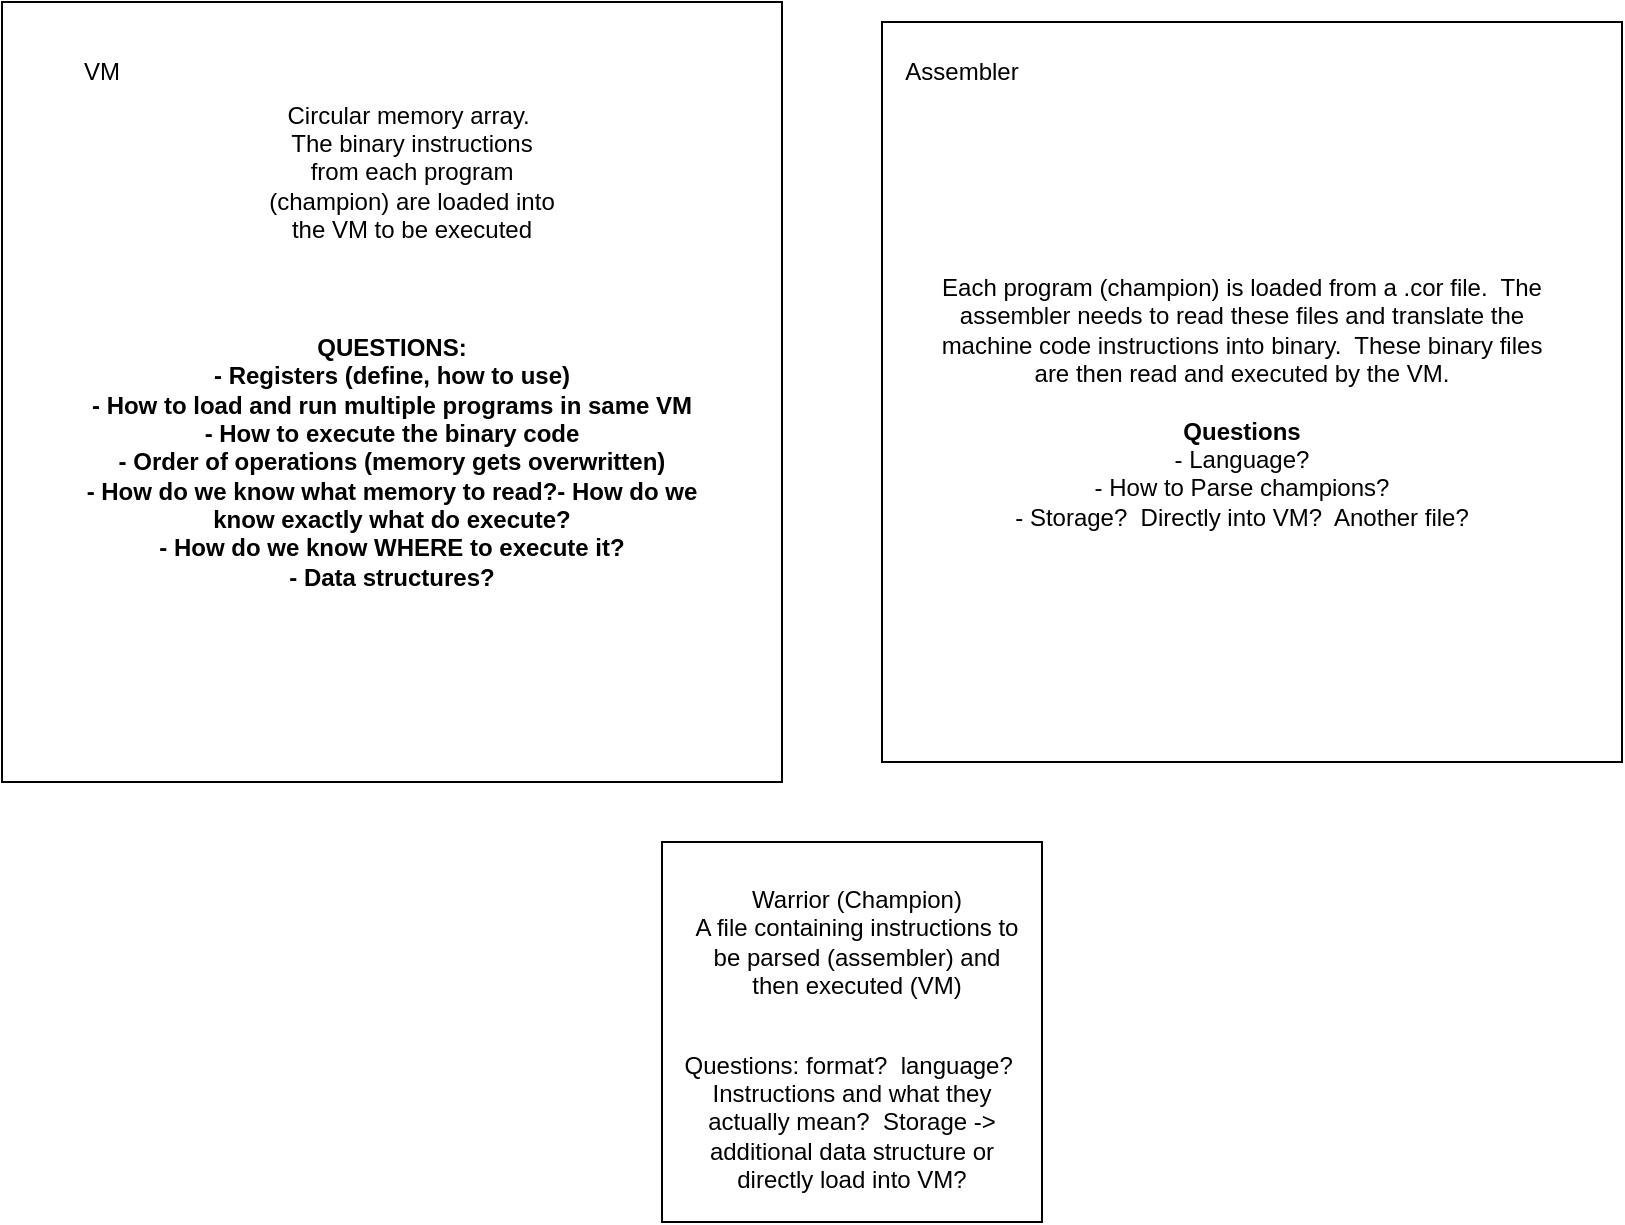 <mxfile version="23.1.6" type="github">
  <diagram name="Page-1" id="EovrdektjfxC4TGX15qM">
    <mxGraphModel dx="1002" dy="637" grid="1" gridSize="10" guides="1" tooltips="1" connect="1" arrows="1" fold="1" page="1" pageScale="1" pageWidth="850" pageHeight="1100" math="0" shadow="0">
      <root>
        <mxCell id="0" />
        <mxCell id="1" parent="0" />
        <mxCell id="x-68b9pd7ZiG6m4a_QSg-1" value="" style="whiteSpace=wrap;html=1;aspect=fixed;" vertex="1" parent="1">
          <mxGeometry x="20" y="30" width="390" height="390" as="geometry" />
        </mxCell>
        <mxCell id="x-68b9pd7ZiG6m4a_QSg-2" value="VM" style="text;strokeColor=none;align=center;fillColor=none;html=1;verticalAlign=middle;whiteSpace=wrap;rounded=0;" vertex="1" parent="1">
          <mxGeometry x="40" y="50" width="60" height="30" as="geometry" />
        </mxCell>
        <mxCell id="x-68b9pd7ZiG6m4a_QSg-3" value="Circular memory array.&amp;nbsp; The binary instructions from each program (champion) are loaded into the VM to be executed" style="text;strokeColor=none;align=center;fillColor=none;html=1;verticalAlign=middle;whiteSpace=wrap;rounded=0;" vertex="1" parent="1">
          <mxGeometry x="150" y="70" width="150" height="90" as="geometry" />
        </mxCell>
        <mxCell id="x-68b9pd7ZiG6m4a_QSg-5" value="&lt;b&gt;QUESTIONS:&lt;br&gt;- Registers (define, how to use)&lt;br&gt;- How to load and run multiple programs in same VM&lt;br&gt;- How to execute the binary code&lt;br&gt;- Order of operations (memory gets overwritten)&lt;br&gt;- How do we know what memory to read?- How do we know exactly what do execute?&lt;br&gt;- How do we know WHERE to execute it?&lt;br&gt;- Data structures?&lt;br&gt;&lt;/b&gt;" style="text;strokeColor=none;align=center;fillColor=none;html=1;verticalAlign=middle;whiteSpace=wrap;rounded=0;" vertex="1" parent="1">
          <mxGeometry x="60" y="160" width="310" height="200" as="geometry" />
        </mxCell>
        <mxCell id="x-68b9pd7ZiG6m4a_QSg-6" value="" style="whiteSpace=wrap;html=1;aspect=fixed;" vertex="1" parent="1">
          <mxGeometry x="460" y="40" width="370" height="370" as="geometry" />
        </mxCell>
        <mxCell id="x-68b9pd7ZiG6m4a_QSg-7" value="Assembler" style="text;strokeColor=none;align=center;fillColor=none;html=1;verticalAlign=middle;whiteSpace=wrap;rounded=0;" vertex="1" parent="1">
          <mxGeometry x="470" y="50" width="60" height="30" as="geometry" />
        </mxCell>
        <mxCell id="x-68b9pd7ZiG6m4a_QSg-8" value="Each program (champion) is loaded from a .cor file.&amp;nbsp; The assembler needs to read these files and translate the machine code instructions into binary.&amp;nbsp; These binary files are then read and executed by the VM.&lt;br&gt;&lt;br&gt;&lt;b&gt;Questions&lt;br&gt;&lt;/b&gt;- Language?&lt;br&gt;- How to Parse champions?&lt;br&gt;- Storage?&amp;nbsp; Directly into VM?&amp;nbsp; Another file?" style="text;strokeColor=none;align=center;fillColor=none;html=1;verticalAlign=middle;whiteSpace=wrap;rounded=0;" vertex="1" parent="1">
          <mxGeometry x="480" y="90" width="320" height="280" as="geometry" />
        </mxCell>
        <mxCell id="x-68b9pd7ZiG6m4a_QSg-9" value="" style="whiteSpace=wrap;html=1;aspect=fixed;" vertex="1" parent="1">
          <mxGeometry x="350" y="450" width="190" height="190" as="geometry" />
        </mxCell>
        <mxCell id="x-68b9pd7ZiG6m4a_QSg-10" value="Warrior (Champion)&lt;div&gt;A file containing instructions to be parsed (assembler) and then executed (VM)&lt;/div&gt;" style="text;strokeColor=none;align=center;fillColor=none;html=1;verticalAlign=middle;whiteSpace=wrap;rounded=0;" vertex="1" parent="1">
          <mxGeometry x="365" y="460" width="165" height="80" as="geometry" />
        </mxCell>
        <mxCell id="x-68b9pd7ZiG6m4a_QSg-11" value="Questions: format?&amp;nbsp; language?&amp;nbsp; Instructions and what they actually mean?&amp;nbsp; Storage -&amp;gt; additional data structure or directly load into VM?" style="text;strokeColor=none;align=center;fillColor=none;html=1;verticalAlign=middle;whiteSpace=wrap;rounded=0;" vertex="1" parent="1">
          <mxGeometry x="360" y="550" width="170" height="80" as="geometry" />
        </mxCell>
      </root>
    </mxGraphModel>
  </diagram>
</mxfile>
